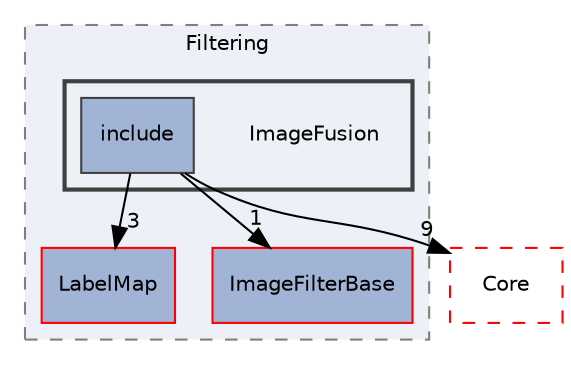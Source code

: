 digraph "ImageFusion"
{
 // LATEX_PDF_SIZE
  edge [fontname="Helvetica",fontsize="10",labelfontname="Helvetica",labelfontsize="10"];
  node [fontname="Helvetica",fontsize="10",shape=record];
  compound=true
  subgraph clusterdir_6724b11ef9ad676a0a0c31463bff1d93 {
    graph [ bgcolor="#edf0f7", pencolor="grey50", style="filled,dashed,", label="Filtering", fontname="Helvetica", fontsize="10", URL="dir_6724b11ef9ad676a0a0c31463bff1d93.html"]
  dir_26f5ffa4ccde54dd7c7e7ec663a16dd0 [shape=box, label="LabelMap", style="filled,", fillcolor="#a2b4d6", color="red", URL="dir_26f5ffa4ccde54dd7c7e7ec663a16dd0.html"];
  dir_a5e0762988512223861a3264c6133bea [shape=box, label="ImageFilterBase", style="filled,", fillcolor="#a2b4d6", color="red", URL="dir_a5e0762988512223861a3264c6133bea.html"];
  subgraph clusterdir_83cb53e94afae94653ce7a40e342d2e4 {
    graph [ bgcolor="#edf0f7", pencolor="grey25", style="filled,bold,", label="", fontname="Helvetica", fontsize="10", URL="dir_83cb53e94afae94653ce7a40e342d2e4.html"]
    dir_83cb53e94afae94653ce7a40e342d2e4 [shape=plaintext, label="ImageFusion"];
  dir_de83b8ed8c635e1754b666a60a0d4358 [shape=box, label="include", style="filled,", fillcolor="#a2b4d6", color="grey25", URL="dir_de83b8ed8c635e1754b666a60a0d4358.html"];
  }
  }
  dir_cac7f9cecb9aa42a0bd05452dddd8a21 [shape=box, label="Core", style="dashed,", fillcolor="#edf0f7", color="red", URL="dir_cac7f9cecb9aa42a0bd05452dddd8a21.html"];
  dir_de83b8ed8c635e1754b666a60a0d4358->dir_26f5ffa4ccde54dd7c7e7ec663a16dd0 [headlabel="3", labeldistance=1.5 headhref="dir_000096_000185.html"];
  dir_de83b8ed8c635e1754b666a60a0d4358->dir_a5e0762988512223861a3264c6133bea [headlabel="1", labeldistance=1.5 headhref="dir_000096_000050.html"];
  dir_de83b8ed8c635e1754b666a60a0d4358->dir_cac7f9cecb9aa42a0bd05452dddd8a21 [headlabel="9", labeldistance=1.5 headhref="dir_000096_000014.html"];
}
